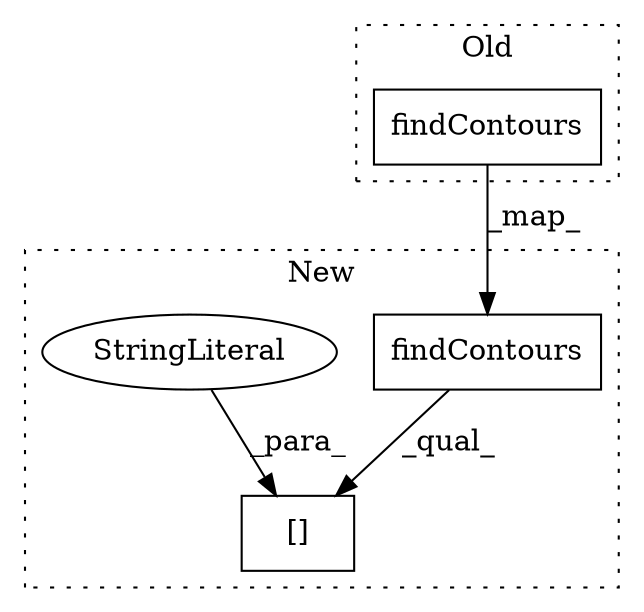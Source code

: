 digraph G {
subgraph cluster0 {
1 [label="findContours" a="32" s="2002,2061" l="13,1" shape="box"];
label = "Old";
style="dotted";
}
subgraph cluster1 {
2 [label="findContours" a="32" s="2002,2061" l="13,1" shape="box"];
3 [label="[]" a="2" s="1998,2081" l="65,1" shape="box"];
4 [label="StringLiteral" a="45" s="2063" l="18" shape="ellipse"];
label = "New";
style="dotted";
}
1 -> 2 [label="_map_"];
2 -> 3 [label="_qual_"];
4 -> 3 [label="_para_"];
}